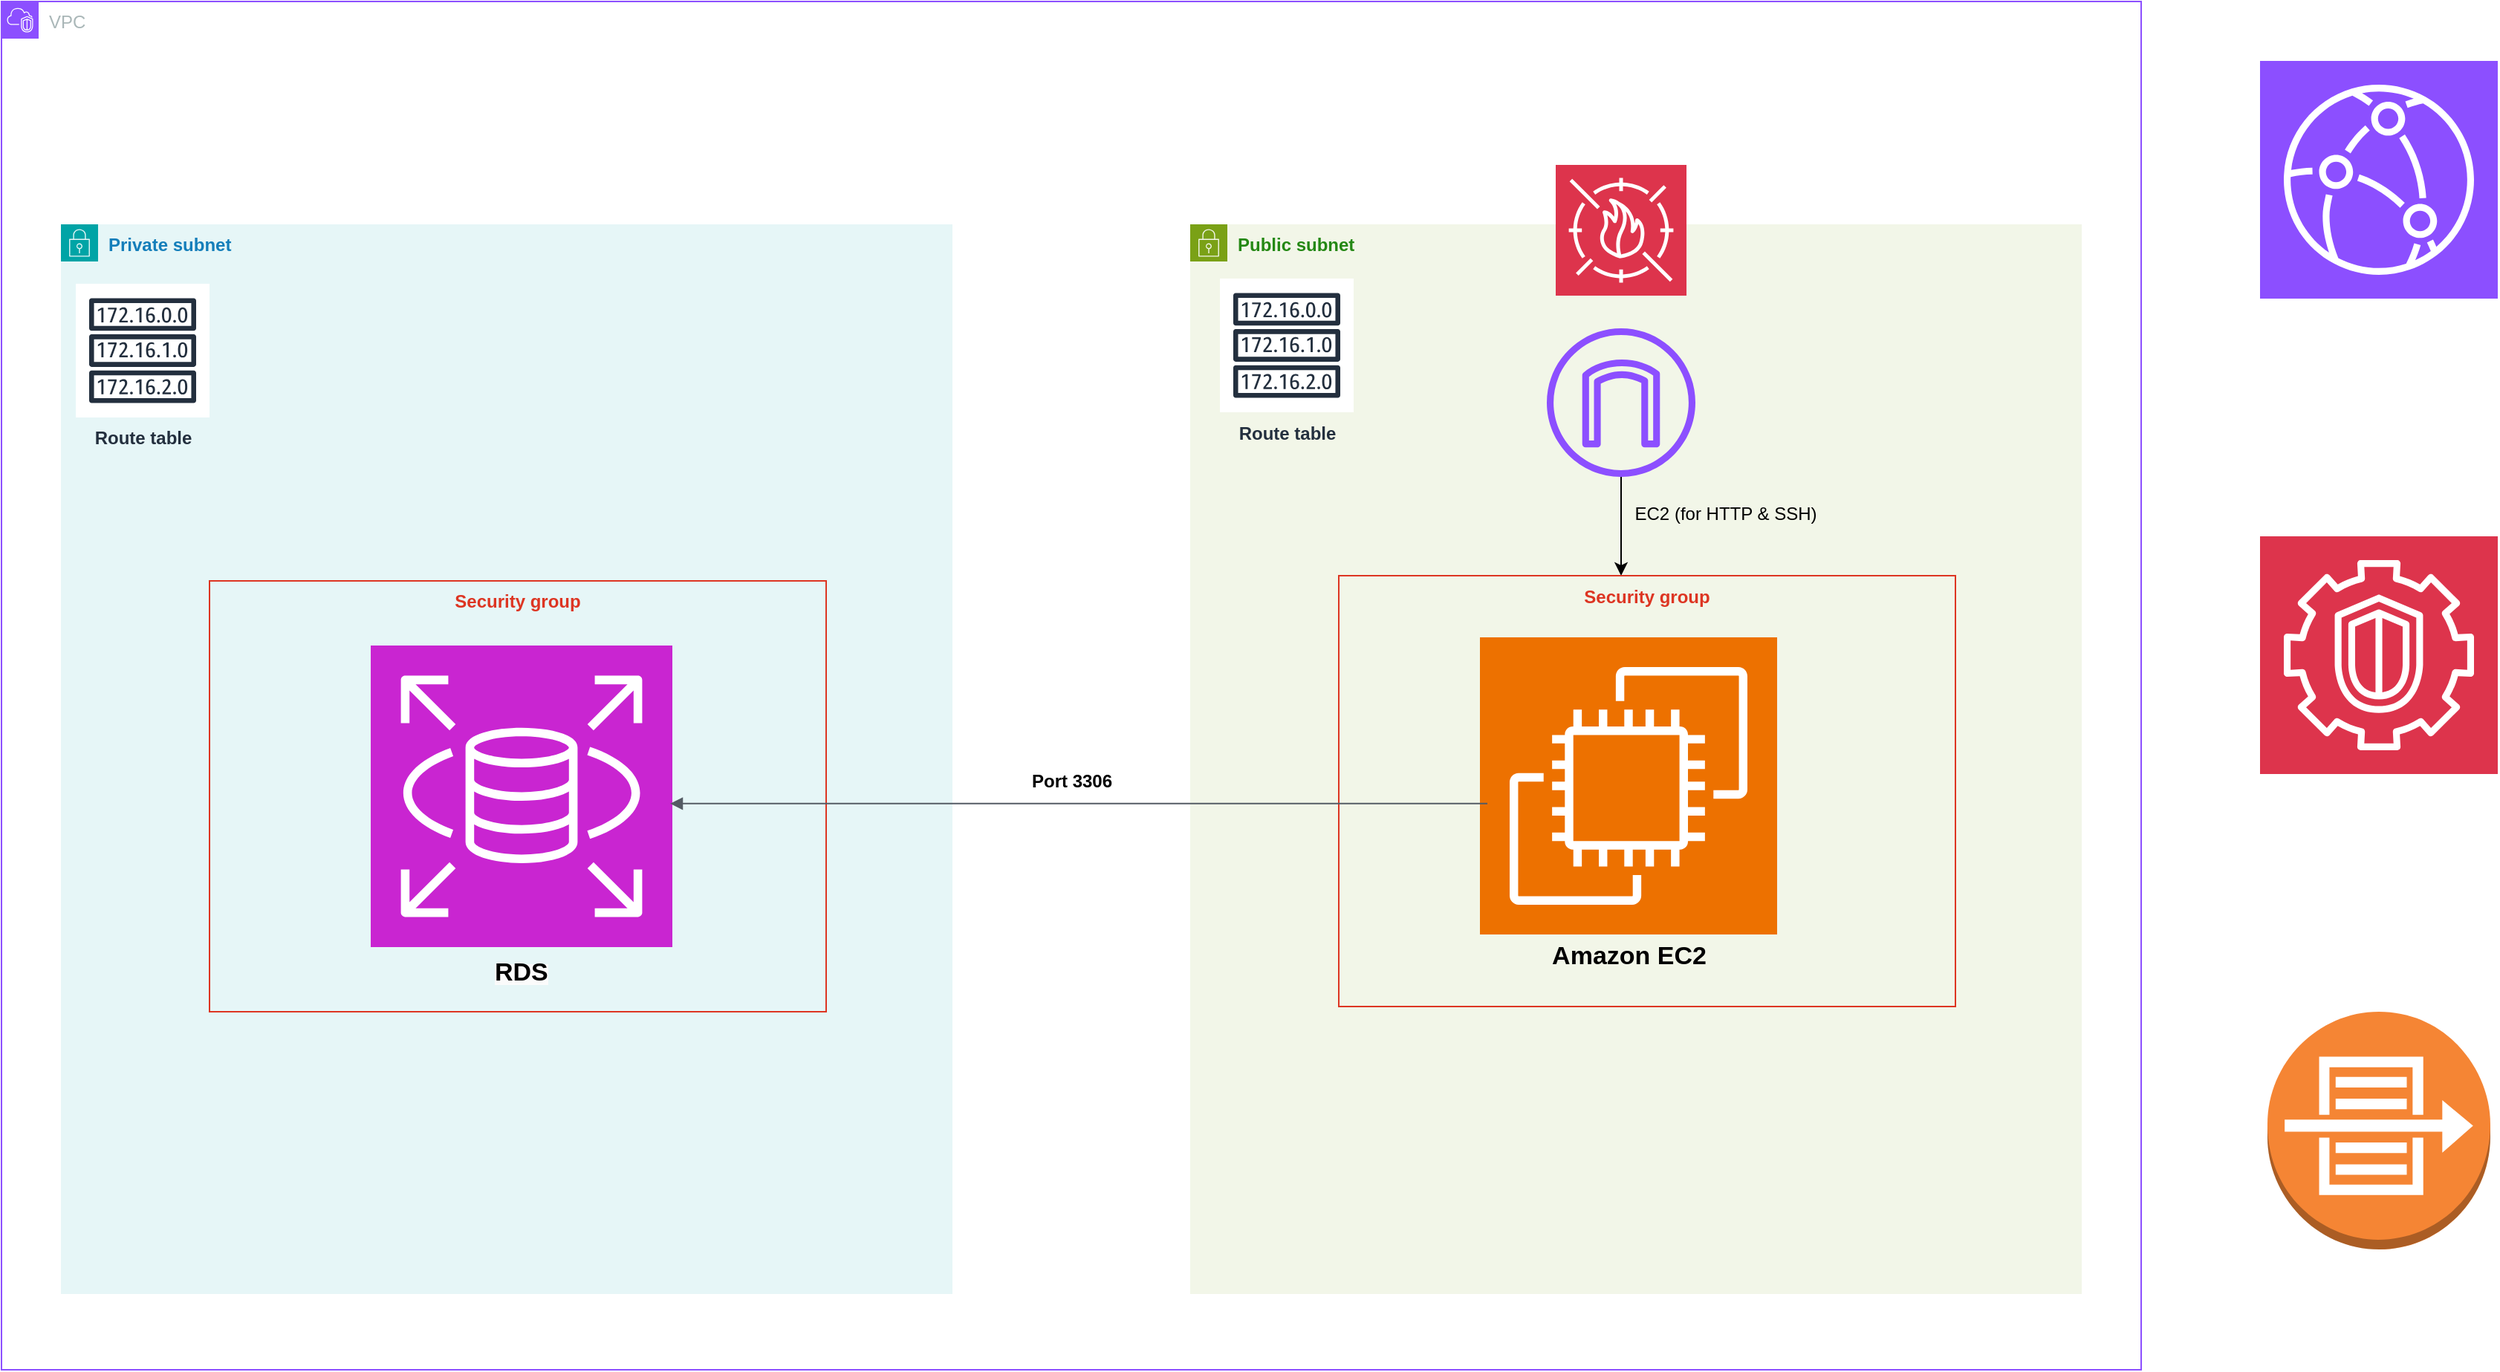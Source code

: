 <mxfile version="26.1.3">
  <diagram id="Ht1M8jgEwFfnCIfOTk4-" name="Page-1">
    <mxGraphModel dx="2440" dy="1292" grid="1" gridSize="10" guides="1" tooltips="1" connect="1" arrows="1" fold="1" page="1" pageScale="1" pageWidth="1169" pageHeight="827" math="0" shadow="0">
      <root>
        <mxCell id="0" />
        <mxCell id="1" parent="0" />
        <mxCell id="arZDA5OLZ4ichYvtWK22-1" value="VPC" style="points=[[0,0],[0.25,0],[0.5,0],[0.75,0],[1,0],[1,0.25],[1,0.5],[1,0.75],[1,1],[0.75,1],[0.5,1],[0.25,1],[0,1],[0,0.75],[0,0.5],[0,0.25]];outlineConnect=0;gradientColor=none;html=1;whiteSpace=wrap;fontSize=12;fontStyle=0;container=1;pointerEvents=0;collapsible=0;recursiveResize=0;shape=mxgraph.aws4.group;grIcon=mxgraph.aws4.group_vpc2;strokeColor=#8C4FFF;fillColor=none;verticalAlign=top;align=left;spacingLeft=30;fontColor=#AAB7B8;dashed=0;" vertex="1" parent="1">
          <mxGeometry x="440" y="320" width="1440" height="921" as="geometry" />
        </mxCell>
        <mxCell id="arZDA5OLZ4ichYvtWK22-6" value="&lt;b&gt;Private subnet&lt;/b&gt;" style="points=[[0,0],[0.25,0],[0.5,0],[0.75,0],[1,0],[1,0.25],[1,0.5],[1,0.75],[1,1],[0.75,1],[0.5,1],[0.25,1],[0,1],[0,0.75],[0,0.5],[0,0.25]];outlineConnect=0;gradientColor=none;html=1;whiteSpace=wrap;fontSize=12;fontStyle=0;container=1;pointerEvents=0;collapsible=0;recursiveResize=0;shape=mxgraph.aws4.group;grIcon=mxgraph.aws4.group_security_group;grStroke=0;strokeColor=#00A4A6;fillColor=#E6F6F7;verticalAlign=top;align=left;spacingLeft=30;fontColor=#147EBA;dashed=0;" vertex="1" parent="arZDA5OLZ4ichYvtWK22-1">
          <mxGeometry x="40" y="150" width="600" height="720" as="geometry" />
        </mxCell>
        <mxCell id="arZDA5OLZ4ichYvtWK22-15" value="" style="sketch=0;points=[[0,0,0],[0.25,0,0],[0.5,0,0],[0.75,0,0],[1,0,0],[0,1,0],[0.25,1,0],[0.5,1,0],[0.75,1,0],[1,1,0],[0,0.25,0],[0,0.5,0],[0,0.75,0],[1,0.25,0],[1,0.5,0],[1,0.75,0]];outlineConnect=0;fontColor=#232F3E;fillColor=#C925D1;strokeColor=#ffffff;dashed=0;verticalLabelPosition=bottom;verticalAlign=top;align=center;html=1;fontSize=12;fontStyle=0;aspect=fixed;shape=mxgraph.aws4.resourceIcon;resIcon=mxgraph.aws4.rds;" vertex="1" parent="arZDA5OLZ4ichYvtWK22-6">
          <mxGeometry x="208.5" y="283.5" width="203" height="203" as="geometry" />
        </mxCell>
        <mxCell id="arZDA5OLZ4ichYvtWK22-18" value="&lt;b&gt;Security group&lt;/b&gt;" style="fillColor=none;strokeColor=#DD3522;verticalAlign=top;fontStyle=0;fontColor=#DD3522;whiteSpace=wrap;html=1;" vertex="1" parent="arZDA5OLZ4ichYvtWK22-6">
          <mxGeometry x="100" y="240" width="415" height="290" as="geometry" />
        </mxCell>
        <mxCell id="arZDA5OLZ4ichYvtWK22-27" value="&lt;b&gt;Route table&lt;/b&gt;" style="sketch=0;outlineConnect=0;fontColor=#232F3E;gradientColor=none;strokeColor=#232F3E;fillColor=#ffffff;dashed=0;verticalLabelPosition=bottom;verticalAlign=top;align=center;html=1;fontSize=12;fontStyle=0;aspect=fixed;shape=mxgraph.aws4.resourceIcon;resIcon=mxgraph.aws4.route_table;" vertex="1" parent="arZDA5OLZ4ichYvtWK22-6">
          <mxGeometry x="10" y="40" width="90" height="90" as="geometry" />
        </mxCell>
        <mxCell id="arZDA5OLZ4ichYvtWK22-33" value="&lt;b style=&quot;forced-color-adjust: none; color: rgb(0, 0, 0); font-family: Helvetica; font-size: 12px; font-style: normal; font-variant-ligatures: normal; font-variant-caps: normal; letter-spacing: normal; orphans: 2; text-align: center; text-indent: 0px; text-transform: none; widows: 2; word-spacing: 0px; -webkit-text-stroke-width: 0px; white-space: nowrap; background-color: rgb(251, 251, 251); text-decoration-thickness: initial; text-decoration-style: initial; text-decoration-color: initial;&quot;&gt;&lt;font style=&quot;forced-color-adjust: none; font-size: 17px;&quot;&gt;RDS&lt;/font&gt;&lt;/b&gt;" style="text;whiteSpace=wrap;html=1;" vertex="1" parent="arZDA5OLZ4ichYvtWK22-6">
          <mxGeometry x="289.5" y="486.5" width="41" height="40" as="geometry" />
        </mxCell>
        <mxCell id="arZDA5OLZ4ichYvtWK22-8" value="&lt;b&gt;Public subnet&lt;/b&gt;" style="points=[[0,0],[0.25,0],[0.5,0],[0.75,0],[1,0],[1,0.25],[1,0.5],[1,0.75],[1,1],[0.75,1],[0.5,1],[0.25,1],[0,1],[0,0.75],[0,0.5],[0,0.25]];outlineConnect=0;gradientColor=none;html=1;whiteSpace=wrap;fontSize=12;fontStyle=0;container=1;pointerEvents=0;collapsible=0;recursiveResize=0;shape=mxgraph.aws4.group;grIcon=mxgraph.aws4.group_security_group;grStroke=0;strokeColor=#7AA116;fillColor=#F2F6E8;verticalAlign=top;align=left;spacingLeft=30;fontColor=#248814;dashed=0;" vertex="1" parent="arZDA5OLZ4ichYvtWK22-1">
          <mxGeometry x="800" y="150" width="600" height="720" as="geometry" />
        </mxCell>
        <mxCell id="arZDA5OLZ4ichYvtWK22-47" value="" style="edgeStyle=orthogonalEdgeStyle;rounded=0;orthogonalLoop=1;jettySize=auto;html=1;" edge="1" parent="arZDA5OLZ4ichYvtWK22-8" source="arZDA5OLZ4ichYvtWK22-19">
          <mxGeometry relative="1" as="geometry">
            <mxPoint x="290.02" y="49.959" as="sourcePoint" />
            <mxPoint x="290" y="236.46" as="targetPoint" />
            <Array as="points">
              <mxPoint x="290" y="190" />
              <mxPoint x="290" y="190" />
            </Array>
          </mxGeometry>
        </mxCell>
        <mxCell id="arZDA5OLZ4ichYvtWK22-19" value="" style="sketch=0;outlineConnect=0;fontColor=#232F3E;gradientColor=none;fillColor=#8C4FFF;strokeColor=none;dashed=0;verticalLabelPosition=bottom;verticalAlign=top;align=center;html=1;fontSize=12;fontStyle=0;aspect=fixed;pointerEvents=1;shape=mxgraph.aws4.internet_gateway;" vertex="1" parent="arZDA5OLZ4ichYvtWK22-8">
          <mxGeometry x="240" y="70" width="100" height="100" as="geometry" />
        </mxCell>
        <mxCell id="arZDA5OLZ4ichYvtWK22-37" value="" style="sketch=0;points=[[0,0,0],[0.25,0,0],[0.5,0,0],[0.75,0,0],[1,0,0],[0,1,0],[0.25,1,0],[0.5,1,0],[0.75,1,0],[1,1,0],[0,0.25,0],[0,0.5,0],[0,0.75,0],[1,0.25,0],[1,0.5,0],[1,0.75,0]];outlineConnect=0;fontColor=#232F3E;fillColor=#ED7100;strokeColor=#ffffff;dashed=0;verticalLabelPosition=bottom;verticalAlign=top;align=center;html=1;fontSize=12;fontStyle=0;aspect=fixed;shape=mxgraph.aws4.resourceIcon;resIcon=mxgraph.aws4.ec2;" vertex="1" parent="arZDA5OLZ4ichYvtWK22-8">
          <mxGeometry x="195" y="278" width="200" height="200" as="geometry" />
        </mxCell>
        <mxCell id="arZDA5OLZ4ichYvtWK22-38" value="&lt;b&gt;Security group&lt;/b&gt;" style="fillColor=none;strokeColor=#DD3522;verticalAlign=top;fontStyle=0;fontColor=#DD3522;whiteSpace=wrap;html=1;" vertex="1" parent="arZDA5OLZ4ichYvtWK22-8">
          <mxGeometry x="100" y="236.5" width="415" height="290" as="geometry" />
        </mxCell>
        <mxCell id="arZDA5OLZ4ichYvtWK22-39" value="&lt;b&gt;Route table&lt;/b&gt;" style="sketch=0;outlineConnect=0;fontColor=#232F3E;gradientColor=none;strokeColor=#232F3E;fillColor=#ffffff;dashed=0;verticalLabelPosition=bottom;verticalAlign=top;align=center;html=1;fontSize=12;fontStyle=0;aspect=fixed;shape=mxgraph.aws4.resourceIcon;resIcon=mxgraph.aws4.route_table;" vertex="1" parent="arZDA5OLZ4ichYvtWK22-8">
          <mxGeometry x="20" y="36.5" width="90" height="90" as="geometry" />
        </mxCell>
        <mxCell id="arZDA5OLZ4ichYvtWK22-40" value="" style="sketch=0;points=[[0,0,0],[0.25,0,0],[0.5,0,0],[0.75,0,0],[1,0,0],[0,1,0],[0.25,1,0],[0.5,1,0],[0.75,1,0],[1,1,0],[0,0.25,0],[0,0.5,0],[0,0.75,0],[1,0.25,0],[1,0.5,0],[1,0.75,0]];outlineConnect=0;fontColor=#232F3E;fillColor=#DD344C;strokeColor=#ffffff;dashed=0;verticalLabelPosition=bottom;verticalAlign=top;align=center;html=1;fontSize=12;fontStyle=0;aspect=fixed;shape=mxgraph.aws4.resourceIcon;resIcon=mxgraph.aws4.waf;" vertex="1" parent="arZDA5OLZ4ichYvtWK22-8">
          <mxGeometry x="246" y="-40" width="88" height="88" as="geometry" />
        </mxCell>
        <mxCell id="arZDA5OLZ4ichYvtWK22-41" value="&lt;b&gt;&lt;font style=&quot;font-size: 17px;&quot;&gt;Amazon EC2&lt;/font&gt;&lt;/b&gt;" style="text;html=1;align=center;verticalAlign=middle;resizable=0;points=[];autosize=1;strokeColor=none;fillColor=none;" vertex="1" parent="arZDA5OLZ4ichYvtWK22-8">
          <mxGeometry x="230" y="478" width="130" height="30" as="geometry" />
        </mxCell>
        <mxCell id="arZDA5OLZ4ichYvtWK22-48" value="EC2 (for HTTP &amp;amp; SSH)" style="text;html=1;align=center;verticalAlign=middle;resizable=0;points=[];autosize=1;strokeColor=none;fillColor=none;" vertex="1" parent="arZDA5OLZ4ichYvtWK22-8">
          <mxGeometry x="285" y="180" width="150" height="30" as="geometry" />
        </mxCell>
        <mxCell id="arZDA5OLZ4ichYvtWK22-21" value="&lt;b&gt;Port 3306&lt;/b&gt;" style="text;html=1;align=center;verticalAlign=middle;resizable=0;points=[];autosize=1;strokeColor=none;fillColor=none;" vertex="1" parent="arZDA5OLZ4ichYvtWK22-1">
          <mxGeometry x="680" y="510" width="80" height="30" as="geometry" />
        </mxCell>
        <mxCell id="arZDA5OLZ4ichYvtWK22-43" value="" style="edgeStyle=orthogonalEdgeStyle;html=1;endArrow=none;elbow=vertical;startArrow=block;startFill=1;strokeColor=#545B64;rounded=0;entryX=0.241;entryY=0.529;entryDx=0;entryDy=0;entryPerimeter=0;exitX=0.747;exitY=0.517;exitDx=0;exitDy=0;exitPerimeter=0;" edge="1" parent="arZDA5OLZ4ichYvtWK22-1" source="arZDA5OLZ4ichYvtWK22-18" target="arZDA5OLZ4ichYvtWK22-38">
          <mxGeometry width="100" relative="1" as="geometry">
            <mxPoint x="470" y="540" as="sourcePoint" />
            <mxPoint x="570" y="540" as="targetPoint" />
          </mxGeometry>
        </mxCell>
        <mxCell id="arZDA5OLZ4ichYvtWK22-34" value="" style="sketch=0;points=[[0,0,0],[0.25,0,0],[0.5,0,0],[0.75,0,0],[1,0,0],[0,1,0],[0.25,1,0],[0.5,1,0],[0.75,1,0],[1,1,0],[0,0.25,0],[0,0.5,0],[0,0.75,0],[1,0.25,0],[1,0.5,0],[1,0.75,0]];outlineConnect=0;fontColor=#232F3E;fillColor=#8C4FFF;strokeColor=#ffffff;dashed=0;verticalLabelPosition=bottom;verticalAlign=top;align=center;html=1;fontSize=12;fontStyle=0;aspect=fixed;shape=mxgraph.aws4.resourceIcon;resIcon=mxgraph.aws4.cloudfront;" vertex="1" parent="1">
          <mxGeometry x="1960" y="360" width="160" height="160" as="geometry" />
        </mxCell>
        <mxCell id="arZDA5OLZ4ichYvtWK22-35" value="" style="sketch=0;points=[[0,0,0],[0.25,0,0],[0.5,0,0],[0.75,0,0],[1,0,0],[0,1,0],[0.25,1,0],[0.5,1,0],[0.75,1,0],[1,1,0],[0,0.25,0],[0,0.5,0],[0,0.75,0],[1,0.25,0],[1,0.5,0],[1,0.75,0]];outlineConnect=0;fontColor=#232F3E;fillColor=#DD344C;strokeColor=#ffffff;dashed=0;verticalLabelPosition=bottom;verticalAlign=top;align=center;html=1;fontSize=12;fontStyle=0;aspect=fixed;shape=mxgraph.aws4.resourceIcon;resIcon=mxgraph.aws4.guardduty;" vertex="1" parent="1">
          <mxGeometry x="1960" y="680" width="160" height="160" as="geometry" />
        </mxCell>
        <mxCell id="arZDA5OLZ4ichYvtWK22-36" value="" style="outlineConnect=0;dashed=0;verticalLabelPosition=bottom;verticalAlign=top;align=center;html=1;shape=mxgraph.aws3.flow_logs;fillColor=#F58534;gradientColor=none;" vertex="1" parent="1">
          <mxGeometry x="1965" y="1000" width="150" height="160" as="geometry" />
        </mxCell>
      </root>
    </mxGraphModel>
  </diagram>
</mxfile>
